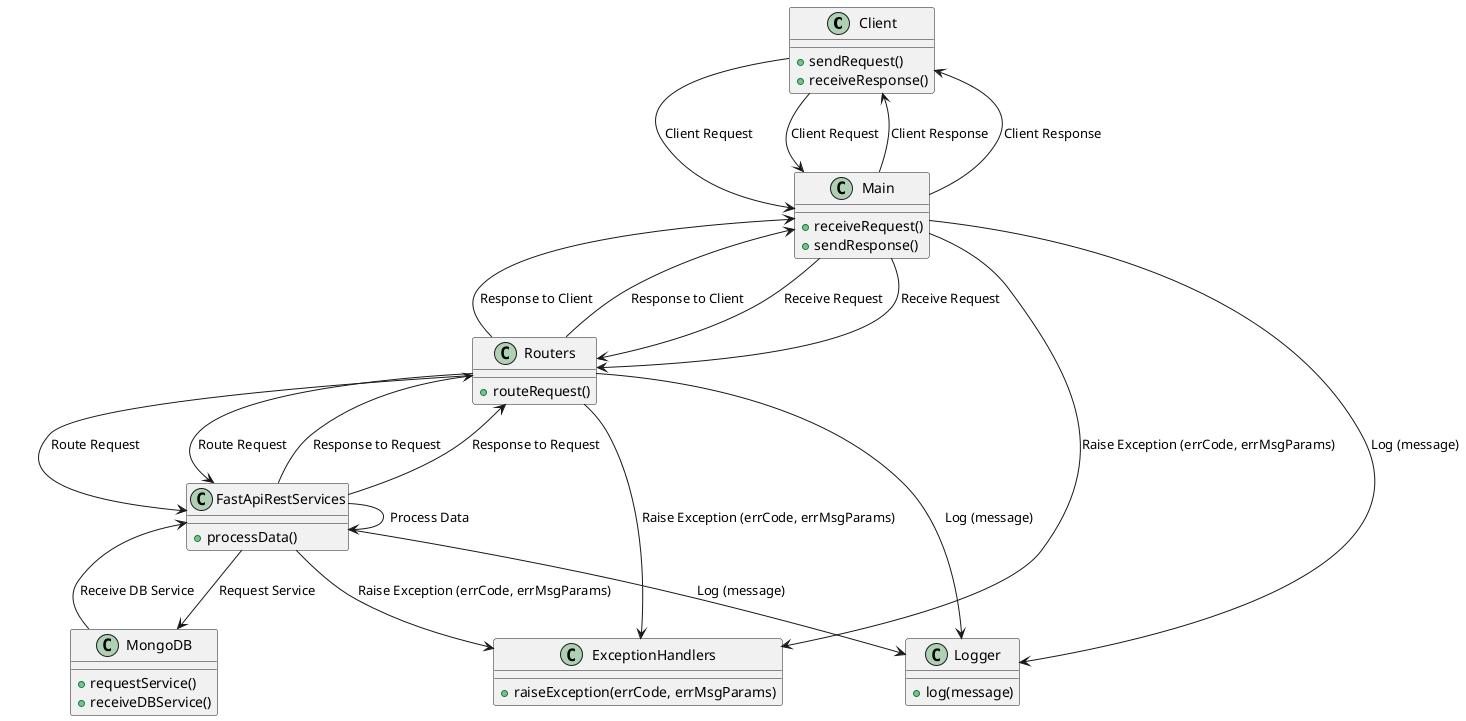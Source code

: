 @startuml

class Client {
    + sendRequest()
    + receiveResponse()
}

class Main {
    + receiveRequest()
    + sendResponse()
}

class Routers {
    + routeRequest()
}

class FastApiRestServices {
    + processData()
}

class MongoDB {
    + requestService()
    + receiveDBService()
}


class ExceptionHandlers {
    + raiseException(errCode, errMsgParams)
}

class Logger {
    + log(message)
}

Client --> Main: Client Request
Main --> Routers: Receive Request
Routers --> FastApiRestServices: Route Request
FastApiRestServices --> FastApiRestServices: Process Data
FastApiRestServices --> Routers: Response to Request
Routers --> Main: Response to Client
Main --> Client: Client Response

Client --> Main: Client Request
Main --> Routers: Receive Request
Routers --> FastApiRestServices: Route Request
FastApiRestServices --> MongoDB: Request Service
MongoDB --> FastApiRestServices: Receive DB Service
FastApiRestServices --> Routers: Response to Request
Routers --> Main: Response to Client
Main --> Client: Client Response

Main --> ExceptionHandlers: Raise Exception (errCode, errMsgParams)
Routers --> ExceptionHandlers: Raise Exception (errCode, errMsgParams)
FastApiRestServices --> ExceptionHandlers: Raise Exception (errCode, errMsgParams)

Main --> Logger: Log (message)
Routers --> Logger: Log (message)
FastApiRestServices --> Logger: Log (message)

@enduml